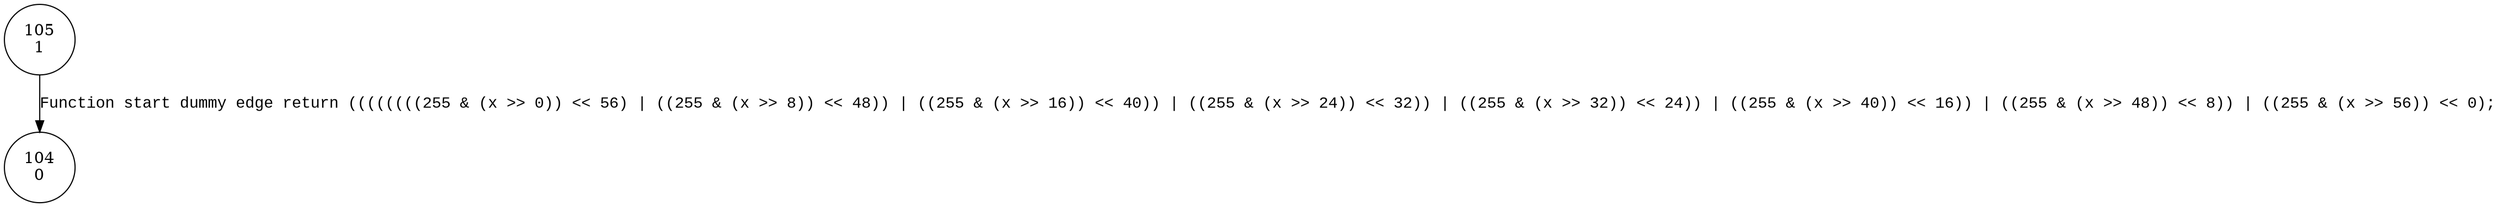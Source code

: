 digraph w8rev {
105 [shape="circle" label="105\n1"]
104 [shape="circle" label="104\n0"]
105 -> 104 [label="Function start dummy edge return ((((((((255 & (x >> 0)) << 56) | ((255 & (x >> 8)) << 48)) | ((255 & (x >> 16)) << 40)) | ((255 & (x >> 24)) << 32)) | ((255 & (x >> 32)) << 24)) | ((255 & (x >> 40)) << 16)) | ((255 & (x >> 48)) << 8)) | ((255 & (x >> 56)) << 0);" fontname="Courier New"]
}